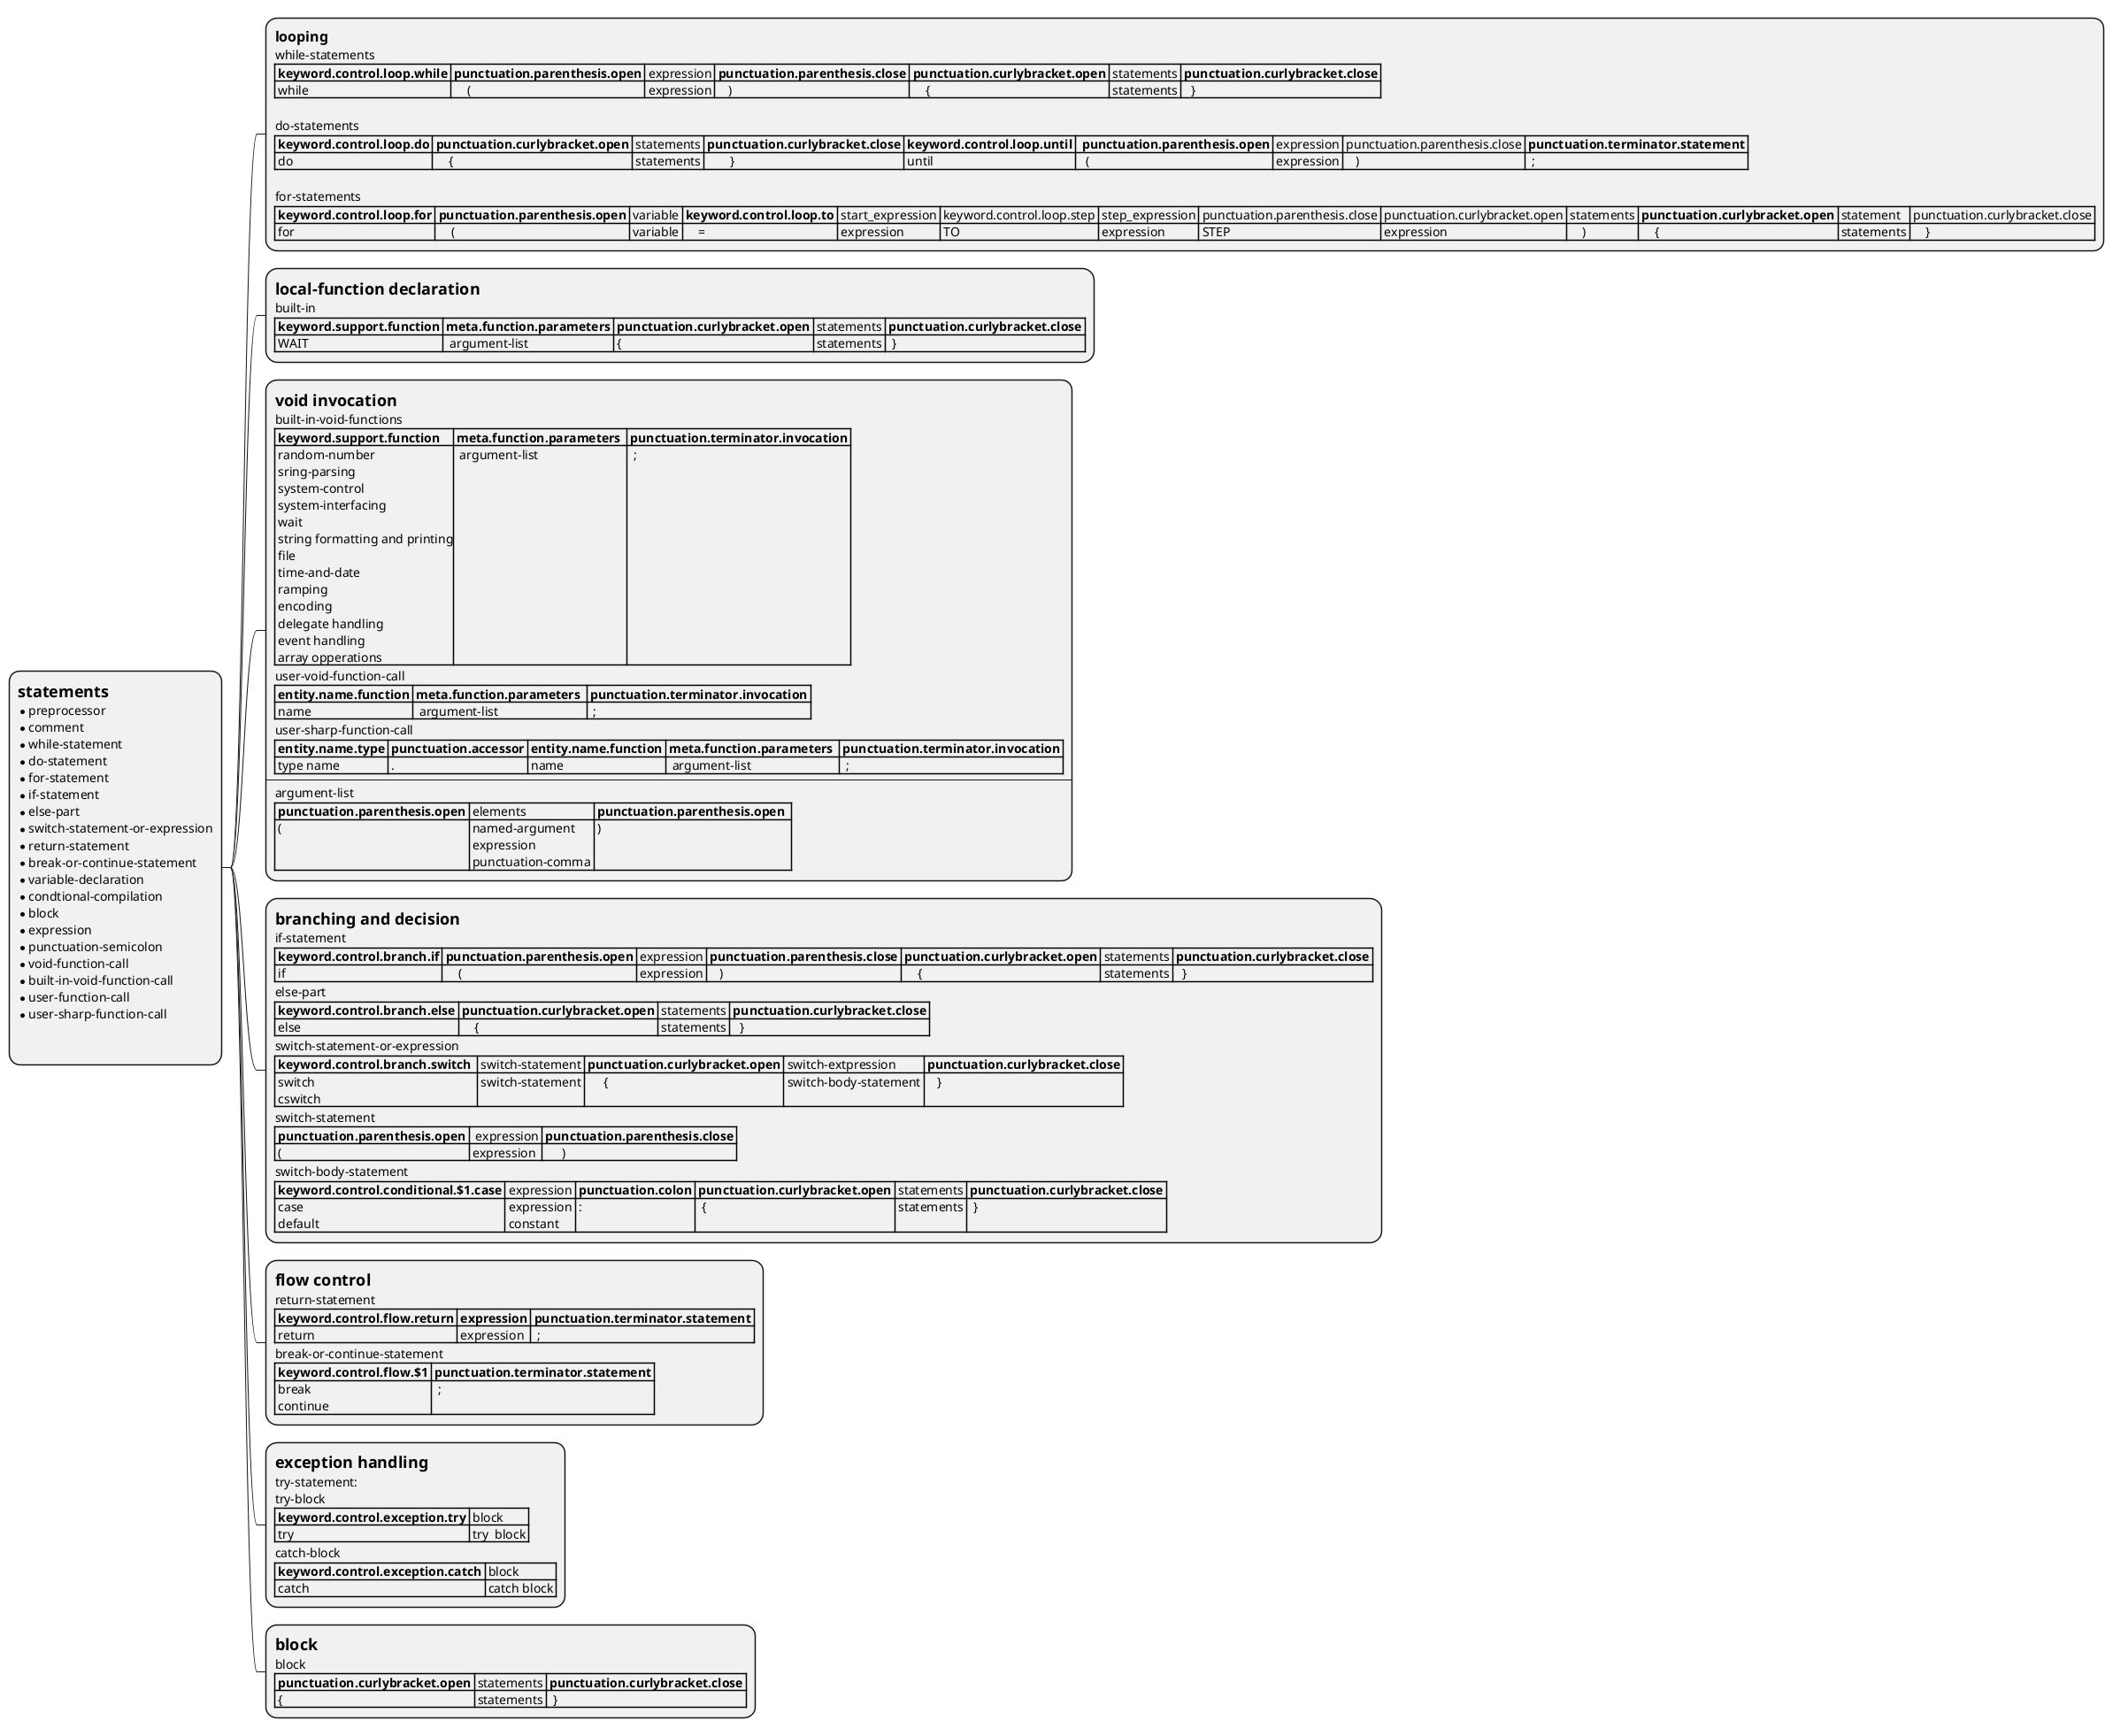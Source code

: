 @startmindmap
*:= statements
* preprocessor
* comment
* while-statement
* do-statement
* for-statement
* if-statement
* else-part
* switch-statement-or-expression
* return-statement
* break-or-continue-statement
* variable-declaration
* condtional-compilation
* block
* expression
* punctuation-semicolon
* void-function-call
* built-in-void-function-call
* user-function-call
* user-sharp-function-call

;

**:== looping
while-statements
|= keyword.control.loop.while |= punctuation.parenthesis.open | expression |= punctuation.parenthesis.close |= punctuation.curlybracket.open | statements |= punctuation.curlybracket.close |
| while |     ( | expression |    )  |     { | statements |   } |

do-statements
|= keyword.control.loop.do |= punctuation.curlybracket.open | statements |= punctuation.curlybracket.close |= keyword.control.loop.until |=  punctuation.parenthesis.open | expression | punctuation.parenthesis.close |= punctuation.terminator.statement |
| do |     { | statements |        } | until |   ( | expression |    )  |  ; |

for-statements
|= keyword.control.loop.for |= punctuation.parenthesis.open | variable |= keyword.control.loop.to | start_expression | keyword.control.loop.step | step_expression | punctuation.parenthesis.close | punctuation.curlybracket.open | statements |= punctuation.curlybracket.open | statement | punctuation.curlybracket.close |
| for |     ( | variable |     = | expression | TO | expression | STEP | expression |     ) |     { | statements |     } |;

**:= local-function declaration
built-in
|= keyword.support.function |= meta.function.parameters |= punctuation.curlybracket.open | statements |= punctuation.curlybracket.close |
| WAIT |  argument-list | {  | statements |  }  |;

**:= void invocation
built-in-void-functions
|= keyword.support.function |= meta.function.parameters  |= punctuation.terminator.invocation |
| random-number\n sring-parsing\n system-control\n system-interfacing\n wait\n string formatting and printing\n file\n time-and-date\n ramping\n encoding\n delegate handling\n event handling\n array opperations |  argument-list |  ;  |
user-void-function-call
|= entity.name.function |= meta.function.parameters  |= punctuation.terminator.invocation |
| name |  argument-list |  ;  |
user-sharp-function-call
|= entity.name.type |= punctuation.accessor |= entity.name.function |= meta.function.parameters  |= punctuation.terminator.invocation |
| type name | . | name |  argument-list |  ;  |
----
argument-list
|= punctuation.parenthesis.open | elements |= punctuation.parenthesis.open  |
| (  | named-argument \n expression \n punctuation-comma | )  |;

**:= branching and decision
if-statement
|= keyword.control.branch.if |= punctuation.parenthesis.open | expression |= punctuation.parenthesis.close |= punctuation.curlybracket.open | statements |= punctuation.curlybracket.close |
| if |     ( | expression |    )  |     { | statements |   } |
else-part
|= keyword.control.branch.else |= punctuation.curlybracket.open | statements |= punctuation.curlybracket.close |
| else |     { | statements |   } |
switch-statement-or-expression
|= keyword.control.branch.switch  | switch-statement |= punctuation.curlybracket.open | switch-extpression  |= punctuation.curlybracket.close |
| switch \n cswitch | switch-statement |      { | switch-body-statement |    } |
switch-statement
|= punctuation.parenthesis.open |  expression |= punctuation.parenthesis.close |
| ( | expression |      ) |
switch-body-statement
|= keyword.control.conditional.$1.case | expression |= punctuation.colon |= punctuation.curlybracket.open | statements |= punctuation.curlybracket.close |
| case \n default | expression \n constant | : |  { | statements |  }  |  ; |;

**:= flow control
return-statement
|= keyword.control.flow.return |= expression |= punctuation.terminator.statement |
| return | expression |  ; |
break-or-continue-statement
|= keyword.control.flow.$1 |= punctuation.terminator.statement |
| break \n continue |  ; |;

**:= exception handling
try-statement:
try-block
|= keyword.control.exception.try | block |
| try | try  block |
catch-block
|= keyword.control.exception.catch | block |
| catch | catch block |;
**:=block
block
|= punctuation.curlybracket.open | statements |= punctuation.curlybracket.close |
| { | statements |  } |;


@endmindmap